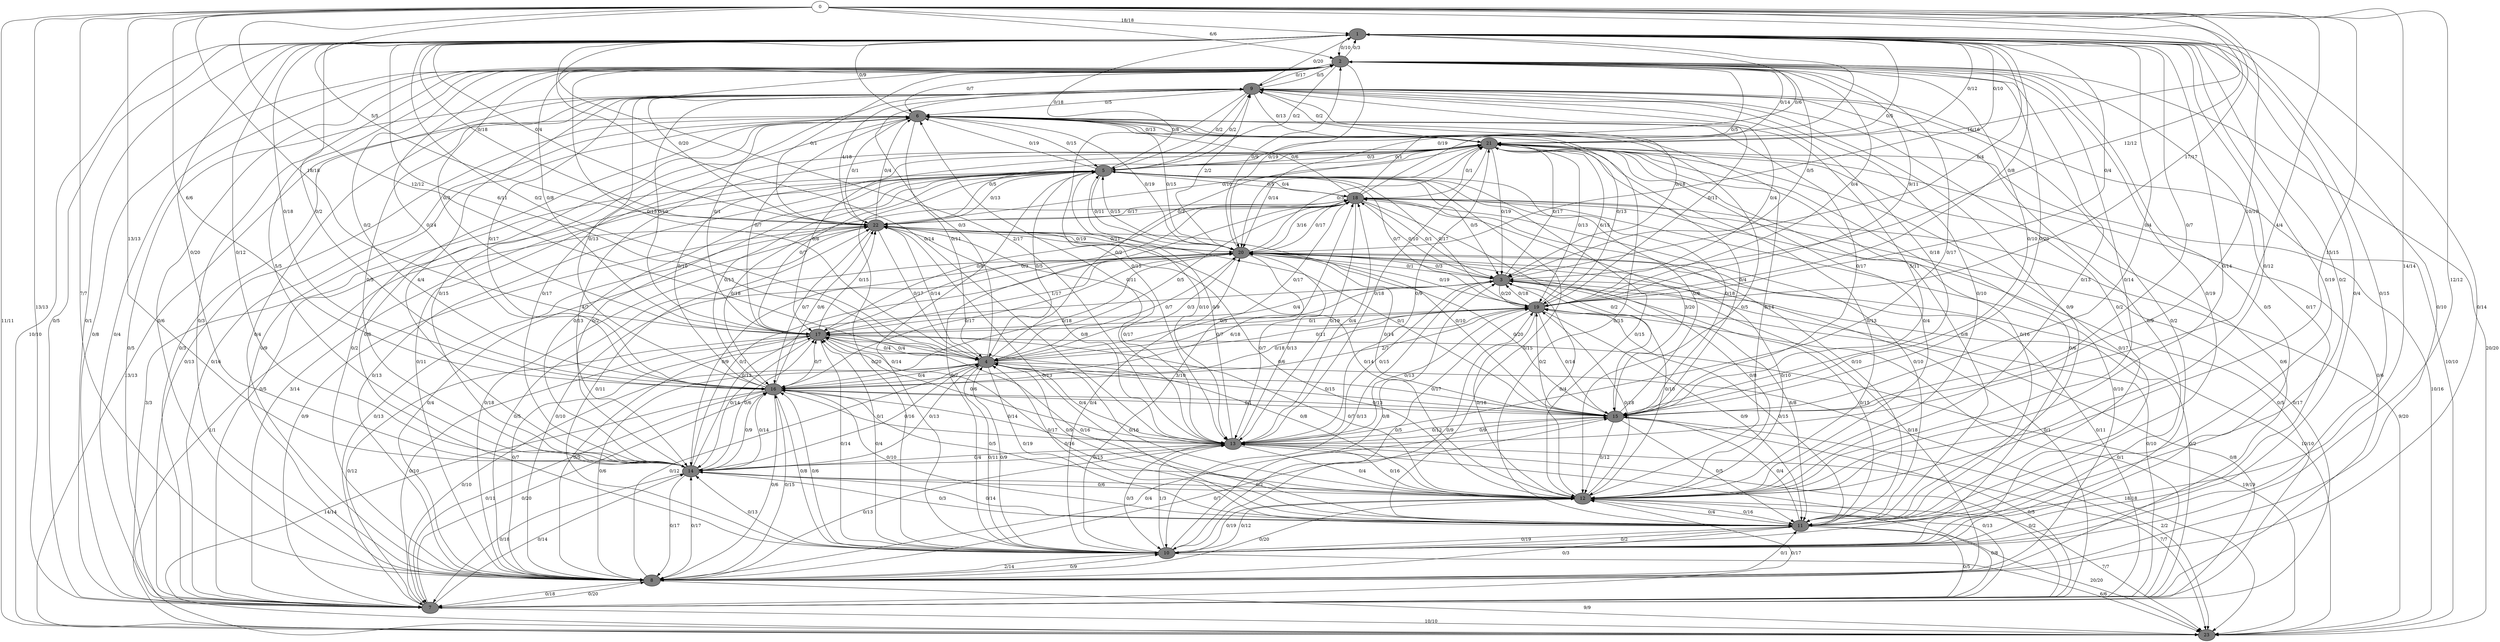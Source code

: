 digraph G {
	0[style=filled fillcolor=grey100];
	0->1[label ="18/18"] ;
	0->2[label ="6/6"] ;
	0->3[label ="12/12"] ;
	0->4[label ="12/12"] ;
	0->7[label ="13/13"] ;
	0->8[label ="7/7"] ;
	0->10[label ="12/12"] ;
	0->11[label ="14/14"] ;
	0->12[label ="15/15"] ;
	0->13[label ="4/4"] ;
	0->14[label ="13/13"] ;
	0->15[label ="10/10"] ;
	0->16[label ="6/6"] ;
	0->17[label ="18/18"] ;
	0->19[label ="17/17"] ;
	0->20[label ="16/16"] ;
	0->22[label ="5/5"] ;
	0->23[label ="11/11"] ;
	1[style=filled fillcolor=grey50];
	1->2[label ="0/10"] ;
	1->4[label ="6/11"] ;
	1->5[label ="0/6"] ;
	1->7[label ="0/5"] ;
	1->8[label ="0/10"] ;
	1->10[label ="0/4"] ;
	1->11[label ="0/19"] ;
	1->12[label ="0/12"] ;
	1->13[label ="2/17"] ;
	1->14[label ="0/12"] ;
	1->15[label ="0/4"] ;
	1->16[label ="0/18"] ;
	1->19[label ="0/8"] ;
	1->20[label ="0/19"] ;
	1->21[label ="0/12"] ;
	1->22[label ="0/4"] ;
	1->23[label ="10/10"] ;
	2[style=filled fillcolor=grey50];
	2->1[label ="0/3"] ;
	2->3[label ="0/5"] ;
	2->5[label ="0/2"] ;
	2->6[label ="0/7"] ;
	2->7[label ="0/8"] ;
	2->8[label ="0/6"] ;
	2->9[label ="0/17"] ;
	2->10[label ="0/5"] ;
	2->11[label ="0/19"] ;
	2->12[label ="0/13"] ;
	2->13[label ="0/17"] ;
	2->15[label ="0/10"] ;
	2->16[label ="0/2"] ;
	2->17[label ="0/8"] ;
	2->19[label ="0/4"] ;
	2->20[label ="0/19"] ;
	2->22[label ="0/1"] ;
	2->23[label ="20/20"] ;
	3[style=filled fillcolor=grey50];
	3->1[label ="0/4"] ;
	3->7[label ="0/2"] ;
	3->10[label ="0/13"] ;
	3->11[label ="6/8"] ;
	3->12[label ="0/10"] ;
	3->16[label ="6/18"] ;
	3->17[label ="0/4"] ;
	3->18[label ="0/10"] ;
	3->19[label ="0/20"] ;
	3->20[label ="0/1"] ;
	3->21[label ="0/17"] ;
	4[style=filled fillcolor=grey50];
	4->1[label ="0/2"] ;
	4->2[label ="0/15"] ;
	4->7[label ="0/10"] ;
	4->8[label ="0/6"] ;
	4->9[label ="0/3"] ;
	4->10[label ="0/11"] ;
	4->11[label ="0/19"] ;
	4->12[label ="0/9"] ;
	4->13[label ="0/4"] ;
	4->14[label ="0/16"] ;
	4->15[label ="0/15"] ;
	4->16[label ="0/4"] ;
	4->17[label ="0/4"] ;
	4->18[label ="0/17"] ;
	4->19[label ="0/11"] ;
	4->20[label ="0/7"] ;
	4->21[label ="0/2"] ;
	4->22[label ="0/14"] ;
	4->23[label ="18/18"] ;
	5[style=filled fillcolor=grey50];
	5->1[label ="0/18"] ;
	5->3[label ="0/5"] ;
	5->4[label ="0/5"] ;
	5->6[label ="0/19"] ;
	5->7[label ="0/5"] ;
	5->8[label ="0/13"] ;
	5->9[label ="0/2"] ;
	5->10[label ="0/20"] ;
	5->12[label ="0/15"] ;
	5->13[label ="0/10"] ;
	5->14[label ="0/2"] ;
	5->15[label ="0/18"] ;
	5->18[label ="0/5"] ;
	5->19[label ="0/7"] ;
	5->20[label ="0/11"] ;
	5->21[label ="0/3"] ;
	5->23[label ="3/3"] ;
	6[style=filled fillcolor=grey50];
	6->1[label ="0/9"] ;
	6->4[label ="0/11"] ;
	6->5[label ="0/15"] ;
	6->7[label ="0/13"] ;
	6->8[label ="0/9"] ;
	6->10[label ="0/8"] ;
	6->11[label ="0/15"] ;
	6->12[label ="0/5"] ;
	6->14[label ="0/15"] ;
	6->15[label ="0/17"] ;
	6->17[label ="0/7"] ;
	6->19[label ="0/13"] ;
	6->20[label ="0/15"] ;
	6->21[label ="0/8"] ;
	6->22[label ="0/1"] ;
	6->23[label ="13/13"] ;
	7[style=filled fillcolor=grey50];
	7->1[label ="0/1"] ;
	7->2[label ="0/4"] ;
	7->3[label ="0/10"] ;
	7->5[label ="3/14"] ;
	7->6[label ="0/16"] ;
	7->8[label ="0/20"] ;
	7->9[label ="0/3"] ;
	7->12[label ="0/17"] ;
	7->13[label ="0/2"] ;
	7->14[label ="0/14"] ;
	7->16[label ="0/20"] ;
	7->17[label ="0/10"] ;
	7->18[label ="0/17"] ;
	7->19[label ="0/8"] ;
	7->20[label ="0/11"] ;
	7->22[label ="0/13"] ;
	7->23[label ="10/10"] ;
	8[style=filled fillcolor=grey50];
	8->1[label ="0/14"] ;
	8->2[label ="0/3"] ;
	8->3[label ="0/18"] ;
	8->4[label ="0/12"] ;
	8->6[label ="0/2"] ;
	8->7[label ="0/18"] ;
	8->10[label ="0/9"] ;
	8->11[label ="0/1"] ;
	8->13[label ="0/13"] ;
	8->14[label ="0/17"] ;
	8->15[label ="0/7"] ;
	8->16[label ="0/15"] ;
	8->17[label ="0/5"] ;
	8->18[label ="0/10"] ;
	8->20[label ="0/10"] ;
	8->21[label ="0/6"] ;
	8->22[label ="0/18"] ;
	8->23[label ="9/9"] ;
	9[style=filled fillcolor=grey50];
	9->1[label ="0/20"] ;
	9->2[label ="0/5"] ;
	9->3[label ="0/18"] ;
	9->5[label ="0/2"] ;
	9->6[label ="0/5"] ;
	9->7[label ="0/5"] ;
	9->8[label ="0/4"] ;
	9->10[label ="0/9"] ;
	9->11[label ="0/9"] ;
	9->13[label ="0/15"] ;
	9->14[label ="0/5"] ;
	9->15[label ="0/18"] ;
	9->16[label ="0/17"] ;
	9->17[label ="0/10"] ;
	9->19[label ="0/4"] ;
	9->21[label ="0/13"] ;
	9->23[label ="10/10"] ;
	10[style=filled fillcolor=grey50];
	10->1[label ="0/15"] ;
	10->2[label ="0/17"] ;
	10->3[label ="0/8"] ;
	10->4[label ="0/9"] ;
	10->5[label ="0/14"] ;
	10->8[label ="2/14"] ;
	10->9[label ="0/2"] ;
	10->11[label ="0/19"] ;
	10->12[label ="0/12"] ;
	10->13[label ="1/3"] ;
	10->14[label ="0/13"] ;
	10->16[label ="0/6"] ;
	10->17[label ="0/4"] ;
	10->18[label ="3/10"] ;
	10->19[label ="0/9"] ;
	10->20[label ="0/4"] ;
	10->21[label ="0/17"] ;
	10->22[label ="0/11"] ;
	10->23[label ="6/6"] ;
	11[style=filled fillcolor=grey50];
	11->1[label ="0/2"] ;
	11->3[label ="0/15"] ;
	11->4[label ="0/16"] ;
	11->5[label ="0/15"] ;
	11->7[label ="0/5"] ;
	11->8[label ="0/3"] ;
	11->9[label ="0/2"] ;
	11->10[label ="0/2"] ;
	11->12[label ="0/4"] ;
	11->14[label ="0/14"] ;
	11->15[label ="0/4"] ;
	11->16[label ="0/10"] ;
	11->17[label ="0/16"] ;
	11->18[label ="0/10"] ;
	11->19[label ="0/15"] ;
	11->21[label ="0/16"] ;
	11->22[label ="0/13"] ;
	11->23[label ="20/20"] ;
	12[style=filled fillcolor=grey50];
	12->1[label ="0/14"] ;
	12->2[label ="0/14"] ;
	12->3[label ="0/4"] ;
	12->4[label ="0/16"] ;
	12->6[label ="8/14"] ;
	12->7[label ="0/8"] ;
	12->8[label ="0/20"] ;
	12->9[label ="0/10"] ;
	12->10[label ="0/19"] ;
	12->11[label ="0/16"] ;
	12->13[label ="0/16"] ;
	12->14[label ="0/6"] ;
	12->17[label ="0/7"] ;
	12->19[label ="0/18"] ;
	12->20[label ="0/8"] ;
	12->21[label ="0/4"] ;
	12->22[label ="0/14"] ;
	12->23[label ="7/7"] ;
	13[style=filled fillcolor=grey50];
	13->1[label ="0/14"] ;
	13->3[label ="0/15"] ;
	13->5[label ="0/9"] ;
	13->6[label ="0/11"] ;
	13->7[label ="0/13"] ;
	13->10[label ="0/3"] ;
	13->12[label ="0/4"] ;
	13->14[label ="0/4"] ;
	13->15[label ="0/9"] ;
	13->16[label ="0/14"] ;
	13->17[label ="0/6"] ;
	13->18[label ="0/4"] ;
	13->19[label ="0/13"] ;
	13->20[label ="0/13"] ;
	13->21[label ="0/9"] ;
	13->22[label ="0/17"] ;
	13->23[label ="7/7"] ;
	14[style=filled fillcolor=grey50];
	14->1[label ="0/20"] ;
	14->2[label ="5/5"] ;
	14->3[label ="0/13"] ;
	14->4[label ="0/13"] ;
	14->5[label ="0/13"] ;
	14->6[label ="0/17"] ;
	14->7[label ="0/18"] ;
	14->8[label ="0/17"] ;
	14->9[label ="4/4"] ;
	14->11[label ="0/3"] ;
	14->12[label ="0/2"] ;
	14->13[label ="0/15"] ;
	14->16[label ="0/14"] ;
	14->17[label ="0/6"] ;
	14->20[label ="0/1"] ;
	14->21[label ="4/7"] ;
	15[style=filled fillcolor=grey50];
	15->1[label ="0/7"] ;
	15->2[label ="0/20"] ;
	15->4[label ="0/17"] ;
	15->5[label ="0/8"] ;
	15->6[label ="5/11"] ;
	15->7[label ="0/5"] ;
	15->8[label ="0/4"] ;
	15->11[label ="0/5"] ;
	15->12[label ="0/12"] ;
	15->13[label ="0/12"] ;
	15->16[label ="0/1"] ;
	15->18[label ="3/20"] ;
	15->19[label ="0/2"] ;
	15->20[label ="0/20"] ;
	15->22[label ="0/10"] ;
	15->23[label ="2/2"] ;
	16[style=filled fillcolor=grey50];
	16->1[label ="0/2"] ;
	16->2[label ="0/14"] ;
	16->5[label ="0/15"] ;
	16->7[label ="0/11"] ;
	16->8[label ="0/6"] ;
	16->9[label ="0/13"] ;
	16->10[label ="0/8"] ;
	16->12[label ="0/5"] ;
	16->13[label ="0/1"] ;
	16->14[label ="0/9"] ;
	16->15[label ="0/13"] ;
	16->17[label ="0/7"] ;
	16->19[label ="0/18"] ;
	16->20[label ="0/18"] ;
	16->21[label ="0/10"] ;
	16->22[label ="0/6"] ;
	16->23[label ="14/14"] ;
	17[style=filled fillcolor=grey50];
	17->2[label ="0/3"] ;
	17->4[label ="0/4"] ;
	17->5[label ="0/7"] ;
	17->7[label ="0/12"] ;
	17->8[label ="0/7"] ;
	17->9[label ="0/1"] ;
	17->10[label ="0/14"] ;
	17->11[label ="0/17"] ;
	17->12[label ="0/8"] ;
	17->14[label ="0/14"] ;
	17->18[label ="0/3"] ;
	17->19[label ="0/5"] ;
	17->22[label ="0/15"] ;
	17->23[label ="19/19"] ;
	18[style=filled fillcolor=grey50];
	18->1[label ="0/5"] ;
	18->2[label ="0/5"] ;
	18->3[label ="0/1"] ;
	18->4[label ="0/5"] ;
	18->5[label ="0/4"] ;
	18->6[label ="0/6"] ;
	18->7[label ="0/5"] ;
	18->10[label ="0/7"] ;
	18->11[label ="0/10"] ;
	18->13[label ="0/19"] ;
	18->15[label ="0/2"] ;
	18->16[label ="0/18"] ;
	18->17[label ="0/8"] ;
	18->20[label ="0/17"] ;
	18->21[label ="0/1"] ;
	18->22[label ="0/3"] ;
	18->23[label ="9/20"] ;
	19[style=filled fillcolor=grey50];
	19->1[label ="0/4"] ;
	19->2[label ="9/11"] ;
	19->3[label ="0/18"] ;
	19->4[label ="0/7"] ;
	19->5[label ="0/17"] ;
	19->7[label ="0/1"] ;
	19->9[label ="0/11"] ;
	19->10[label ="0/5"] ;
	19->11[label ="0/9"] ;
	19->12[label ="0/18"] ;
	19->15[label ="0/14"] ;
	19->16[label ="2/7"] ;
	19->17[label ="0/1"] ;
	19->20[label ="0/19"] ;
	19->21[label ="6/15"] ;
	20[style=filled fillcolor=grey50];
	20->2[label ="0/9"] ;
	20->3[label ="0/3"] ;
	20->4[label ="0/3"] ;
	20->5[label ="0/15"] ;
	20->6[label ="0/19"] ;
	20->7[label ="0/1"] ;
	20->8[label ="0/5"] ;
	20->9[label ="2/2"] ;
	20->12[label ="0/10"] ;
	20->13[label ="0/7"] ;
	20->14[label ="0/9"] ;
	20->15[label ="0/14"] ;
	20->16[label ="0/17"] ;
	20->17[label ="1/17"] ;
	20->18[label ="3/16"] ;
	20->21[label ="0/3"] ;
	20->22[label ="0/11"] ;
	20->23[label ="10/10"] ;
	21[style=filled fillcolor=grey50];
	21->1[label ="0/10"] ;
	21->2[label ="0/14"] ;
	21->3[label ="0/19"] ;
	21->5[label ="0/1"] ;
	21->6[label ="0/13"] ;
	21->7[label ="0/6"] ;
	21->8[label ="0/11"] ;
	21->9[label ="0/2"] ;
	21->10[label ="0/6"] ;
	21->11[label ="0/8"] ;
	21->12[label ="0/13"] ;
	21->13[label ="0/18"] ;
	21->15[label ="0/4"] ;
	21->17[label ="0/8"] ;
	21->19[label ="0/13"] ;
	21->20[label ="0/14"] ;
	21->22[label ="0/10"] ;
	21->23[label ="10/16"] ;
	22[style=filled fillcolor=grey50];
	22->1[label ="0/18"] ;
	22->2[label ="0/20"] ;
	22->4[label ="0/17"] ;
	22->5[label ="0/13"] ;
	22->6[label ="0/4"] ;
	22->7[label ="0/9"] ;
	22->8[label ="0/4"] ;
	22->9[label ="4/18"] ;
	22->12[label ="0/6"] ;
	22->13[label ="0/8"] ;
	22->15[label ="0/1"] ;
	22->16[label ="0/7"] ;
	22->18[label ="0/17"] ;
	22->20[label ="0/19"] ;
	22->21[label ="0/5"] ;
	22->23[label ="1/1"] ;
	23[style=filled fillcolor=grey50];
}
